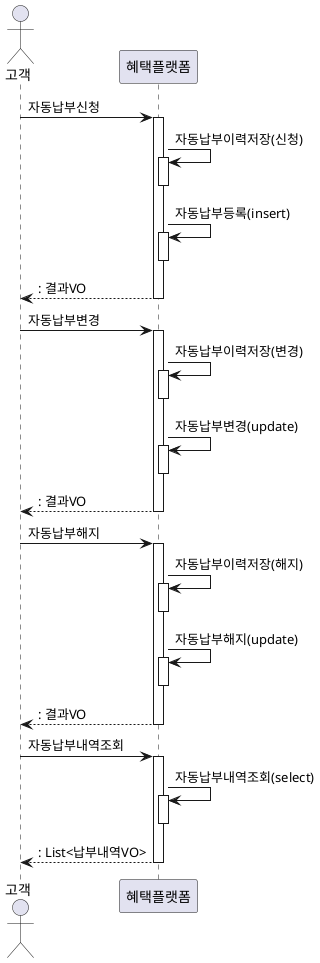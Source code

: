 @startuml

actor 고객

고객 -> 혜택플랫폼 ++ : 자동납부신청
혜택플랫폼 -> 혜택플랫폼 ++ : 자동납부이력저장(신청)
deactivate
혜택플랫폼 -> 혜택플랫폼 ++ : 자동납부등록(insert)
deactivate
return : 결과VO

고객 -> 혜택플랫폼 ++ : 자동납부변경
혜택플랫폼 -> 혜택플랫폼 ++ : 자동납부이력저장(변경)
deactivate
혜택플랫폼 -> 혜택플랫폼 ++ : 자동납부변경(update)
deactivate
return : 결과VO

고객 -> 혜택플랫폼 ++ : 자동납부해지
혜택플랫폼 -> 혜택플랫폼 ++ : 자동납부이력저장(해지)
deactivate
혜택플랫폼 -> 혜택플랫폼 ++ : 자동납부해지(update)
deactivate
return : 결과VO

고객 -> 혜택플랫폼 ++ : 자동납부내역조회
혜택플랫폼 -> 혜택플랫폼 ++ : 자동납부내역조회(select)
deactivate
return : List<납부내역VO>

@enduml
